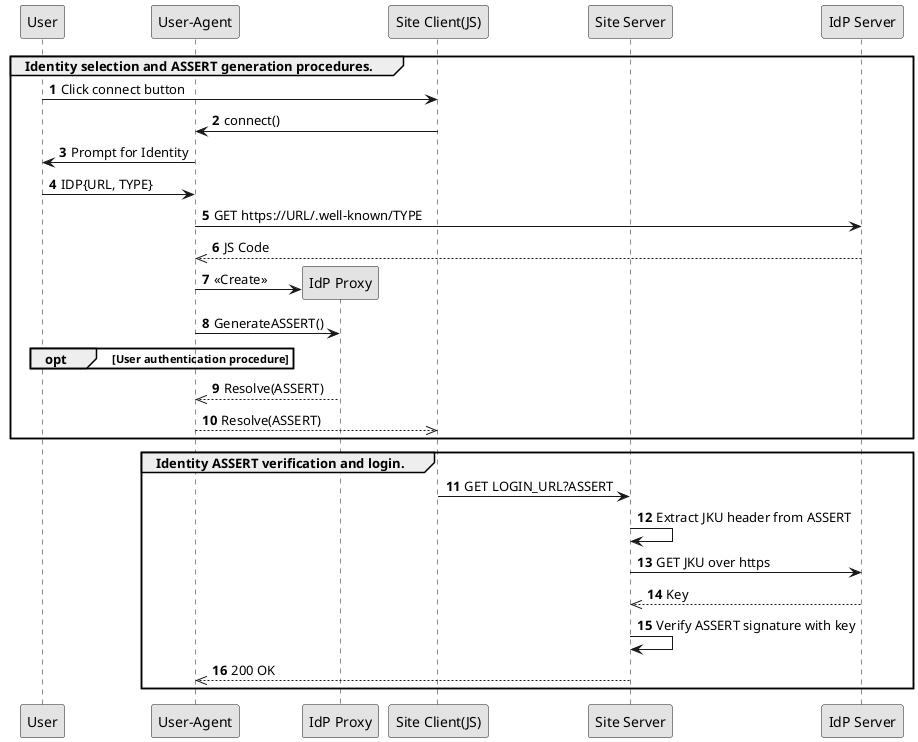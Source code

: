 @startuml

skinparam monochrome true
skinparam defaultFontStyle bold

autonumber

        participant "User" as user
        participant "User-Agent" as ua
		participant "IdP Proxy" as idpp
		participant "Site Client(JS)" as js
        participant "Site Server" as node
		participant "IdP Server" as idp
		
group Identity selection and ASSERT generation procedures.	
user 	 -> js 			: Click connect button
js		 -> ua 			: connect()
ua		 -> user		: Prompt for Identity
user	 -> ua			: IDP{URL, TYPE}

ua		 -> idp			: GET https://URL/.well-known/TYPE
idp		 -->> ua			: JS Code

create idpp	

ua		 -> idpp 		: <<Create>>
ua 		 -> idpp		: GenerateASSERT()

opt User authentication procedure
end

idpp 	 -->> ua 			: Resolve(ASSERT)
ua	 	 -->> js			: Resolve(ASSERT)
end



group Identity ASSERT verification and login.
js		 -> node		: GET LOGIN_URL?ASSERT
node	 -> node		: Extract JKU header from ASSERT
node	 -> idp			: GET JKU over https
idp		 -->> node		: Key
node	 -> node		: Verify ASSERT signature with key
node	 -->> ua			: 200 OK
end

@enduml